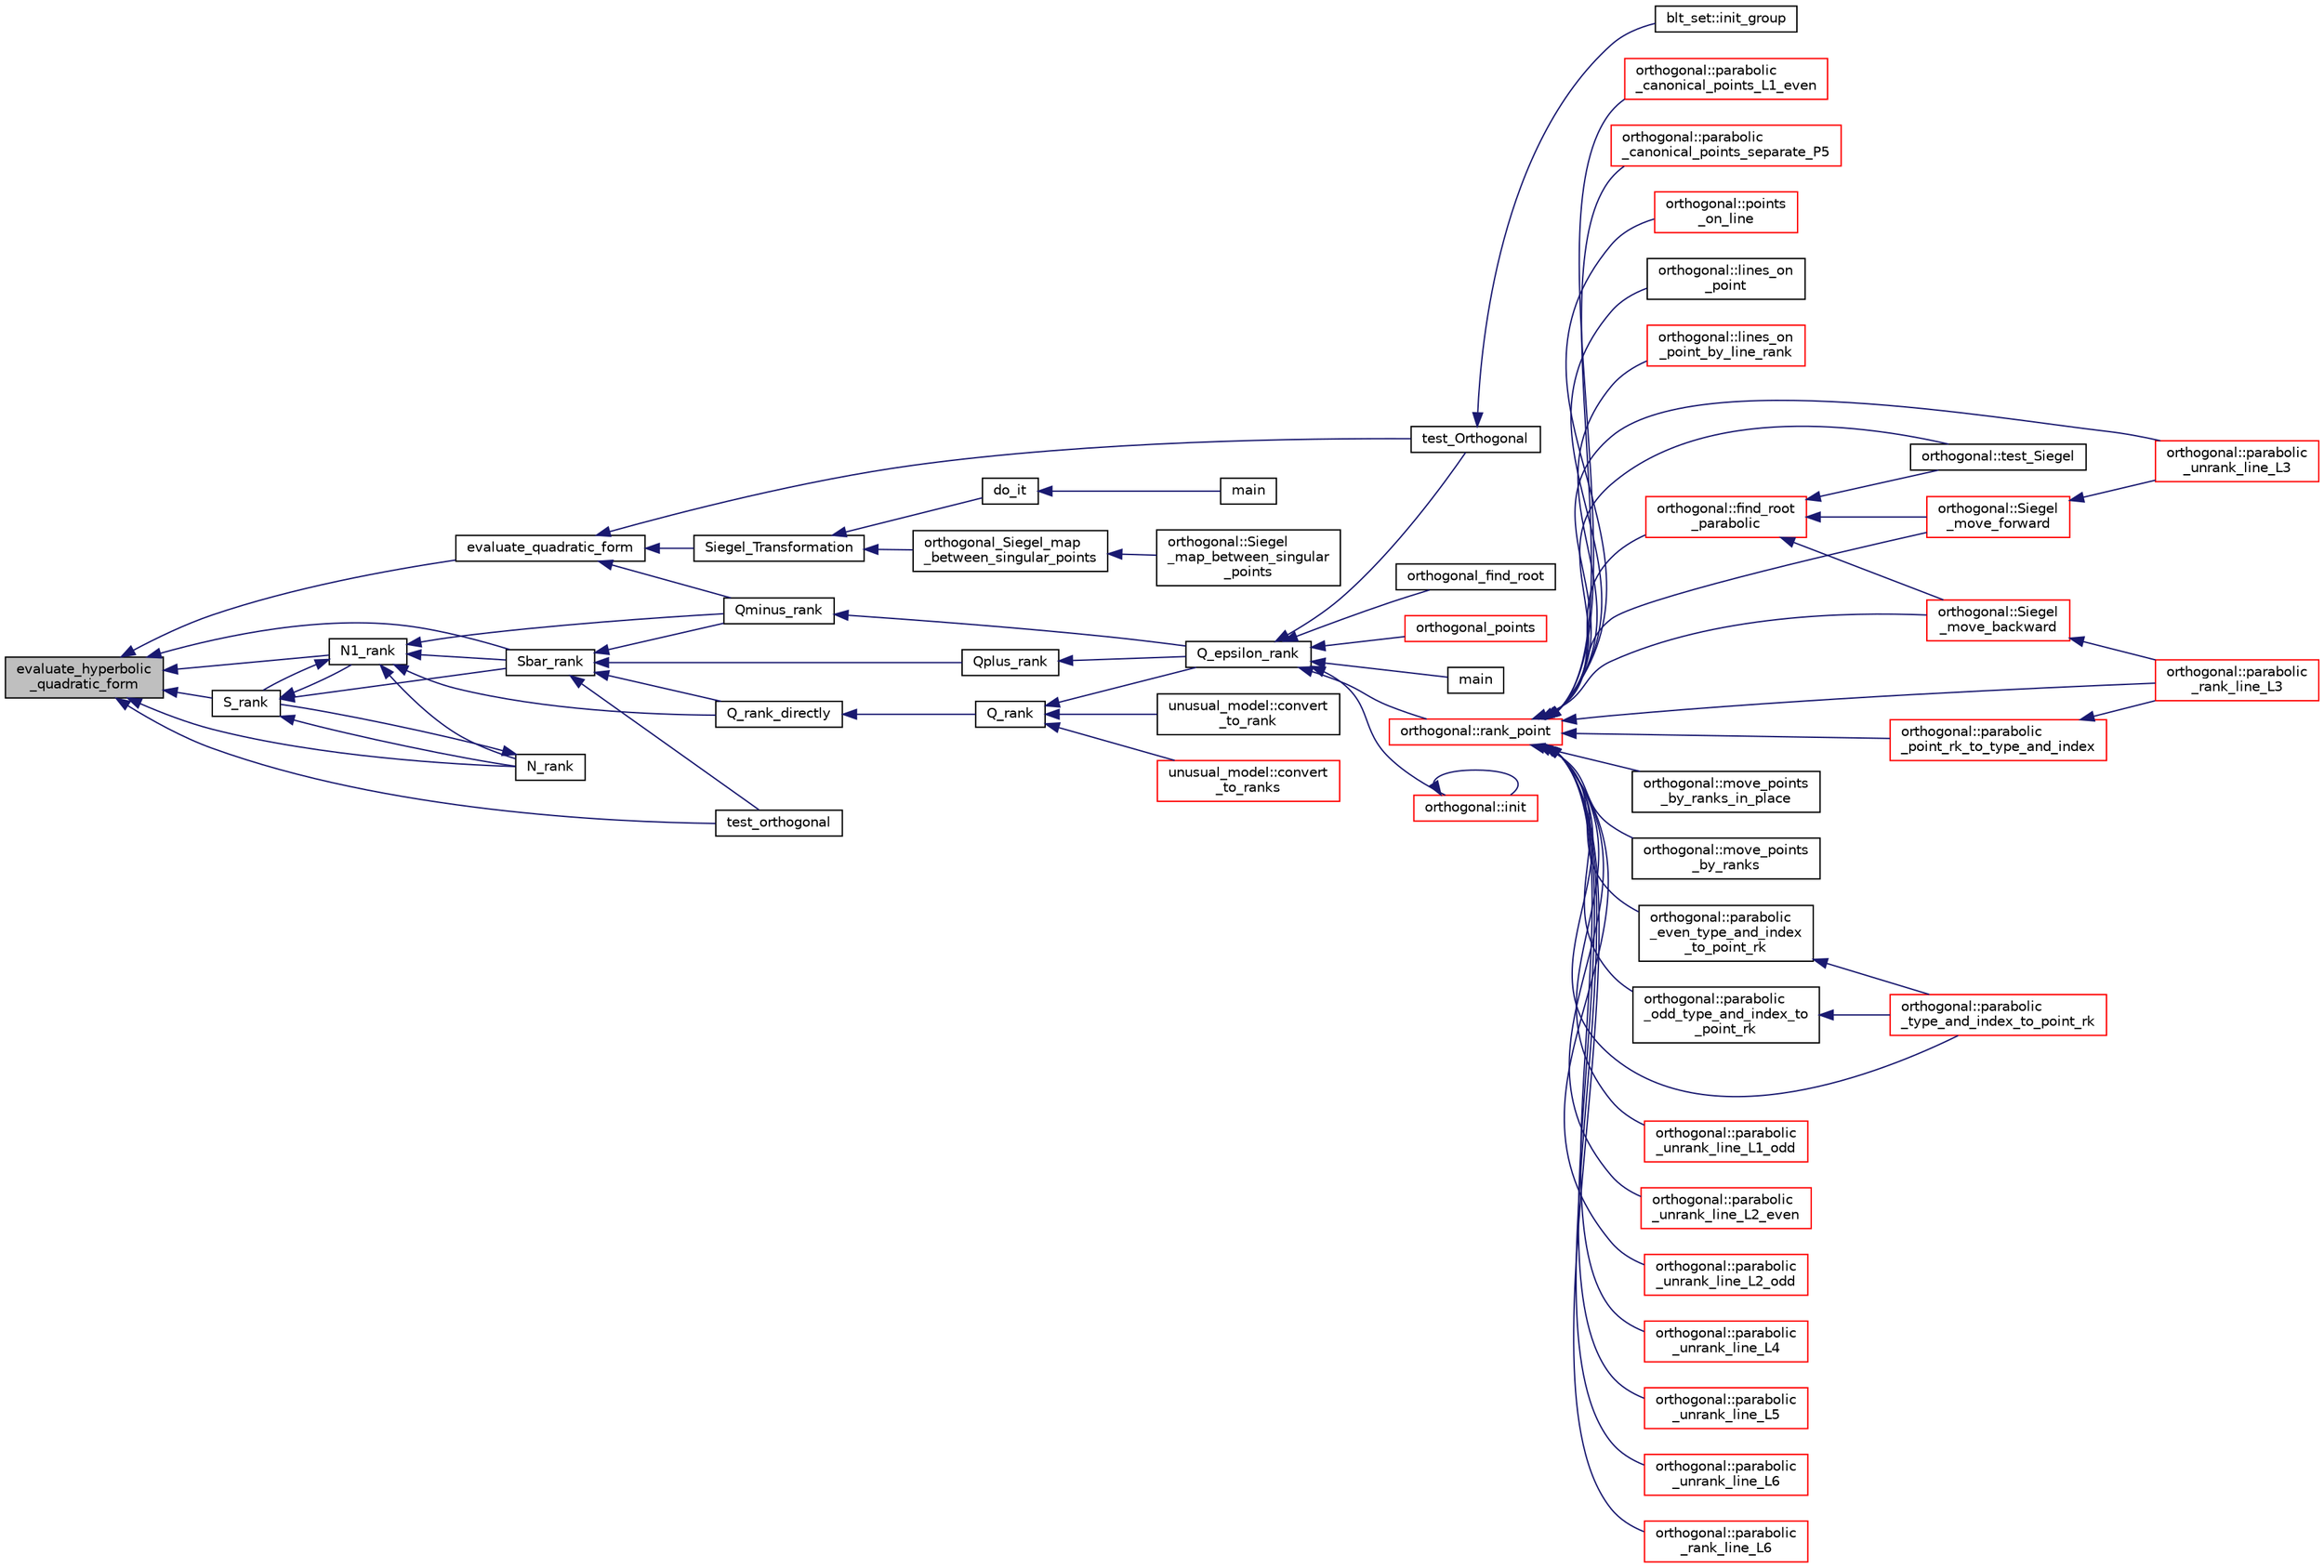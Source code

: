 digraph "evaluate_hyperbolic_quadratic_form"
{
  edge [fontname="Helvetica",fontsize="10",labelfontname="Helvetica",labelfontsize="10"];
  node [fontname="Helvetica",fontsize="10",shape=record];
  rankdir="LR";
  Node5138 [label="evaluate_hyperbolic\l_quadratic_form",height=0.2,width=0.4,color="black", fillcolor="grey75", style="filled", fontcolor="black"];
  Node5138 -> Node5139 [dir="back",color="midnightblue",fontsize="10",style="solid",fontname="Helvetica"];
  Node5139 [label="evaluate_quadratic_form",height=0.2,width=0.4,color="black", fillcolor="white", style="filled",URL="$db/da0/lib_2foundations_2geometry_2orthogonal__points_8_c.html#a4faa3ca9079fe60d4ad421506491ed6a"];
  Node5139 -> Node5140 [dir="back",color="midnightblue",fontsize="10",style="solid",fontname="Helvetica"];
  Node5140 [label="Qminus_rank",height=0.2,width=0.4,color="black", fillcolor="white", style="filled",URL="$db/da0/lib_2foundations_2geometry_2orthogonal__points_8_c.html#aec3e3dad3c2c12fa081edab0af2cb91a"];
  Node5140 -> Node5141 [dir="back",color="midnightblue",fontsize="10",style="solid",fontname="Helvetica"];
  Node5141 [label="Q_epsilon_rank",height=0.2,width=0.4,color="black", fillcolor="white", style="filled",URL="$db/da0/lib_2foundations_2geometry_2orthogonal__points_8_c.html#a0949e1151174e2988aa697cb31942e97"];
  Node5141 -> Node5142 [dir="back",color="midnightblue",fontsize="10",style="solid",fontname="Helvetica"];
  Node5142 [label="main",height=0.2,width=0.4,color="black", fillcolor="white", style="filled",URL="$d1/d15/apps_2combinatorics_2orthogonal_8_c.html#a3c04138a5bfe5d72780bb7e82a18e627"];
  Node5141 -> Node5143 [dir="back",color="midnightblue",fontsize="10",style="solid",fontname="Helvetica"];
  Node5143 [label="orthogonal::rank_point",height=0.2,width=0.4,color="red", fillcolor="white", style="filled",URL="$d7/daa/classorthogonal.html#adb4f1528590a804b3c011a68c9ebf655"];
  Node5143 -> Node5144 [dir="back",color="midnightblue",fontsize="10",style="solid",fontname="Helvetica"];
  Node5144 [label="orthogonal::points\l_on_line",height=0.2,width=0.4,color="red", fillcolor="white", style="filled",URL="$d7/daa/classorthogonal.html#afe1cc564902cc557d4d4d2ff85ee6839"];
  Node5143 -> Node5219 [dir="back",color="midnightblue",fontsize="10",style="solid",fontname="Helvetica"];
  Node5219 [label="orthogonal::lines_on\l_point",height=0.2,width=0.4,color="black", fillcolor="white", style="filled",URL="$d7/daa/classorthogonal.html#aa3249c7fddbc156af817fb274e41c914"];
  Node5143 -> Node5220 [dir="back",color="midnightblue",fontsize="10",style="solid",fontname="Helvetica"];
  Node5220 [label="orthogonal::lines_on\l_point_by_line_rank",height=0.2,width=0.4,color="red", fillcolor="white", style="filled",URL="$d7/daa/classorthogonal.html#adc21874b6da3cd3585c704994fb538aa"];
  Node5143 -> Node5240 [dir="back",color="midnightblue",fontsize="10",style="solid",fontname="Helvetica"];
  Node5240 [label="orthogonal::test_Siegel",height=0.2,width=0.4,color="black", fillcolor="white", style="filled",URL="$d7/daa/classorthogonal.html#ad6d248c572d92abe41416065addd4a69"];
  Node5143 -> Node5241 [dir="back",color="midnightblue",fontsize="10",style="solid",fontname="Helvetica"];
  Node5241 [label="orthogonal::move_points\l_by_ranks_in_place",height=0.2,width=0.4,color="black", fillcolor="white", style="filled",URL="$d7/daa/classorthogonal.html#a82fac7f7528e41392b5fe89860d4204d"];
  Node5143 -> Node5242 [dir="back",color="midnightblue",fontsize="10",style="solid",fontname="Helvetica"];
  Node5242 [label="orthogonal::move_points\l_by_ranks",height=0.2,width=0.4,color="black", fillcolor="white", style="filled",URL="$d7/daa/classorthogonal.html#a6b1b57c7b6114d7d51c9375fe5014b22"];
  Node5143 -> Node5243 [dir="back",color="midnightblue",fontsize="10",style="solid",fontname="Helvetica"];
  Node5243 [label="orthogonal::parabolic\l_type_and_index_to_point_rk",height=0.2,width=0.4,color="red", fillcolor="white", style="filled",URL="$d7/daa/classorthogonal.html#a67c316cf01b382762e6ac372f522d106"];
  Node5143 -> Node5493 [dir="back",color="midnightblue",fontsize="10",style="solid",fontname="Helvetica"];
  Node5493 [label="orthogonal::parabolic\l_even_type_and_index\l_to_point_rk",height=0.2,width=0.4,color="black", fillcolor="white", style="filled",URL="$d7/daa/classorthogonal.html#af43894039e8c5a8039f52b93dfa3ff77"];
  Node5493 -> Node5243 [dir="back",color="midnightblue",fontsize="10",style="solid",fontname="Helvetica"];
  Node5143 -> Node5494 [dir="back",color="midnightblue",fontsize="10",style="solid",fontname="Helvetica"];
  Node5494 [label="orthogonal::parabolic\l_odd_type_and_index_to\l_point_rk",height=0.2,width=0.4,color="black", fillcolor="white", style="filled",URL="$d7/daa/classorthogonal.html#aac70113614b52601e38b3ce8cbffbc9a"];
  Node5494 -> Node5243 [dir="back",color="midnightblue",fontsize="10",style="solid",fontname="Helvetica"];
  Node5143 -> Node5495 [dir="back",color="midnightblue",fontsize="10",style="solid",fontname="Helvetica"];
  Node5495 [label="orthogonal::parabolic\l_point_rk_to_type_and_index",height=0.2,width=0.4,color="red", fillcolor="white", style="filled",URL="$d7/daa/classorthogonal.html#aadca2791fa70e971edf85858b725502d"];
  Node5495 -> Node5486 [dir="back",color="midnightblue",fontsize="10",style="solid",fontname="Helvetica"];
  Node5486 [label="orthogonal::parabolic\l_rank_line_L3",height=0.2,width=0.4,color="red", fillcolor="white", style="filled",URL="$d7/daa/classorthogonal.html#afea1a02e2b439b28127cfa2a782da8c9"];
  Node5143 -> Node5474 [dir="back",color="midnightblue",fontsize="10",style="solid",fontname="Helvetica"];
  Node5474 [label="orthogonal::parabolic\l_unrank_line_L1_odd",height=0.2,width=0.4,color="red", fillcolor="white", style="filled",URL="$d7/daa/classorthogonal.html#af59966fe1bb32196deaafbe6849fdeb1"];
  Node5143 -> Node5481 [dir="back",color="midnightblue",fontsize="10",style="solid",fontname="Helvetica"];
  Node5481 [label="orthogonal::parabolic\l_unrank_line_L2_even",height=0.2,width=0.4,color="red", fillcolor="white", style="filled",URL="$d7/daa/classorthogonal.html#a57a7ad0d16ea67c0636c9f179eeed5d1"];
  Node5143 -> Node5482 [dir="back",color="midnightblue",fontsize="10",style="solid",fontname="Helvetica"];
  Node5482 [label="orthogonal::parabolic\l_unrank_line_L2_odd",height=0.2,width=0.4,color="red", fillcolor="white", style="filled",URL="$d7/daa/classorthogonal.html#a9ab8a29daee27c60803e2bf5026a9a9e"];
  Node5143 -> Node5485 [dir="back",color="midnightblue",fontsize="10",style="solid",fontname="Helvetica"];
  Node5485 [label="orthogonal::parabolic\l_unrank_line_L3",height=0.2,width=0.4,color="red", fillcolor="white", style="filled",URL="$d7/daa/classorthogonal.html#ae1edfba289a03ed4d383514c2b0dc4b7"];
  Node5143 -> Node5486 [dir="back",color="midnightblue",fontsize="10",style="solid",fontname="Helvetica"];
  Node5143 -> Node5487 [dir="back",color="midnightblue",fontsize="10",style="solid",fontname="Helvetica"];
  Node5487 [label="orthogonal::parabolic\l_unrank_line_L4",height=0.2,width=0.4,color="red", fillcolor="white", style="filled",URL="$d7/daa/classorthogonal.html#a6a30b6c7f59498ad8c7f2bec7c78d2ff"];
  Node5143 -> Node5489 [dir="back",color="midnightblue",fontsize="10",style="solid",fontname="Helvetica"];
  Node5489 [label="orthogonal::parabolic\l_unrank_line_L5",height=0.2,width=0.4,color="red", fillcolor="white", style="filled",URL="$d7/daa/classorthogonal.html#a77831b97ebbbc5d8103c5e7e0edfeb9b"];
  Node5143 -> Node5473 [dir="back",color="midnightblue",fontsize="10",style="solid",fontname="Helvetica"];
  Node5473 [label="orthogonal::parabolic\l_unrank_line_L6",height=0.2,width=0.4,color="red", fillcolor="white", style="filled",URL="$d7/daa/classorthogonal.html#a3fecd8b43b3e09d6b35e550850b11d56"];
  Node5143 -> Node5480 [dir="back",color="midnightblue",fontsize="10",style="solid",fontname="Helvetica"];
  Node5480 [label="orthogonal::parabolic\l_rank_line_L6",height=0.2,width=0.4,color="red", fillcolor="white", style="filled",URL="$d7/daa/classorthogonal.html#ab242f864cc2a012dee7c379649d2e566"];
  Node5143 -> Node5500 [dir="back",color="midnightblue",fontsize="10",style="solid",fontname="Helvetica"];
  Node5500 [label="orthogonal::find_root\l_parabolic",height=0.2,width=0.4,color="red", fillcolor="white", style="filled",URL="$d7/daa/classorthogonal.html#a2e4453bb31692707f8a9e8b660b2e136"];
  Node5500 -> Node5240 [dir="back",color="midnightblue",fontsize="10",style="solid",fontname="Helvetica"];
  Node5500 -> Node5503 [dir="back",color="midnightblue",fontsize="10",style="solid",fontname="Helvetica"];
  Node5503 [label="orthogonal::Siegel\l_move_forward",height=0.2,width=0.4,color="red", fillcolor="white", style="filled",URL="$d7/daa/classorthogonal.html#a065d0faccc00df42afd671dac644d480"];
  Node5503 -> Node5485 [dir="back",color="midnightblue",fontsize="10",style="solid",fontname="Helvetica"];
  Node5500 -> Node5505 [dir="back",color="midnightblue",fontsize="10",style="solid",fontname="Helvetica"];
  Node5505 [label="orthogonal::Siegel\l_move_backward",height=0.2,width=0.4,color="red", fillcolor="white", style="filled",URL="$d7/daa/classorthogonal.html#a365beaf002d1ffc9a600e73f1983e800"];
  Node5505 -> Node5486 [dir="back",color="midnightblue",fontsize="10",style="solid",fontname="Helvetica"];
  Node5143 -> Node5503 [dir="back",color="midnightblue",fontsize="10",style="solid",fontname="Helvetica"];
  Node5143 -> Node5505 [dir="back",color="midnightblue",fontsize="10",style="solid",fontname="Helvetica"];
  Node5143 -> Node5507 [dir="back",color="midnightblue",fontsize="10",style="solid",fontname="Helvetica"];
  Node5507 [label="orthogonal::parabolic\l_canonical_points_L1_even",height=0.2,width=0.4,color="red", fillcolor="white", style="filled",URL="$d7/daa/classorthogonal.html#ab0b604545d072f29150a4004ca96444b"];
  Node5143 -> Node5510 [dir="back",color="midnightblue",fontsize="10",style="solid",fontname="Helvetica"];
  Node5510 [label="orthogonal::parabolic\l_canonical_points_separate_P5",height=0.2,width=0.4,color="red", fillcolor="white", style="filled",URL="$d7/daa/classorthogonal.html#a8d0027eb77931aa6f8651f392b9b4e79"];
  Node5141 -> Node5247 [dir="back",color="midnightblue",fontsize="10",style="solid",fontname="Helvetica"];
  Node5247 [label="orthogonal::init",height=0.2,width=0.4,color="red", fillcolor="white", style="filled",URL="$d7/daa/classorthogonal.html#a8bd53ba30f34ac50889503f0f3ef6deb"];
  Node5247 -> Node5247 [dir="back",color="midnightblue",fontsize="10",style="solid",fontname="Helvetica"];
  Node5141 -> Node5520 [dir="back",color="midnightblue",fontsize="10",style="solid",fontname="Helvetica"];
  Node5520 [label="test_Orthogonal",height=0.2,width=0.4,color="black", fillcolor="white", style="filled",URL="$db/da0/lib_2foundations_2geometry_2orthogonal__points_8_c.html#a071f90f8a33649e2d4a8f5c9a401a4f4"];
  Node5520 -> Node5462 [dir="back",color="midnightblue",fontsize="10",style="solid",fontname="Helvetica"];
  Node5462 [label="blt_set::init_group",height=0.2,width=0.4,color="black", fillcolor="white", style="filled",URL="$d1/d3d/classblt__set.html#a9e5aede3bbac6f5e1dd31a8965bba200"];
  Node5141 -> Node5521 [dir="back",color="midnightblue",fontsize="10",style="solid",fontname="Helvetica"];
  Node5521 [label="orthogonal_find_root",height=0.2,width=0.4,color="black", fillcolor="white", style="filled",URL="$db/da0/lib_2foundations_2geometry_2orthogonal__points_8_c.html#a6c7b16f839dc3e1ee95f61a37139c8a0"];
  Node5141 -> Node5522 [dir="back",color="midnightblue",fontsize="10",style="solid",fontname="Helvetica"];
  Node5522 [label="orthogonal_points",height=0.2,width=0.4,color="red", fillcolor="white", style="filled",URL="$d7/d83/points_8_c.html#a2a86a595e599aecd619f0046595252e4"];
  Node5139 -> Node5524 [dir="back",color="midnightblue",fontsize="10",style="solid",fontname="Helvetica"];
  Node5524 [label="Siegel_Transformation",height=0.2,width=0.4,color="black", fillcolor="white", style="filled",URL="$db/da0/lib_2foundations_2geometry_2orthogonal__points_8_c.html#a126317c4062c73932a8e94268c0205cb"];
  Node5524 -> Node5525 [dir="back",color="midnightblue",fontsize="10",style="solid",fontname="Helvetica"];
  Node5525 [label="do_it",height=0.2,width=0.4,color="black", fillcolor="white", style="filled",URL="$d1/d84/orthogonal__group_8_c.html#a9b56334a3d1e584953aa0af91765100c"];
  Node5525 -> Node5526 [dir="back",color="midnightblue",fontsize="10",style="solid",fontname="Helvetica"];
  Node5526 [label="main",height=0.2,width=0.4,color="black", fillcolor="white", style="filled",URL="$d1/d84/orthogonal__group_8_c.html#a3c04138a5bfe5d72780bb7e82a18e627"];
  Node5524 -> Node5527 [dir="back",color="midnightblue",fontsize="10",style="solid",fontname="Helvetica"];
  Node5527 [label="orthogonal_Siegel_map\l_between_singular_points",height=0.2,width=0.4,color="black", fillcolor="white", style="filled",URL="$db/da0/lib_2foundations_2geometry_2orthogonal__points_8_c.html#a2c6c42534b7915aacd84bb9725488fa9"];
  Node5527 -> Node5528 [dir="back",color="midnightblue",fontsize="10",style="solid",fontname="Helvetica"];
  Node5528 [label="orthogonal::Siegel\l_map_between_singular\l_points",height=0.2,width=0.4,color="black", fillcolor="white", style="filled",URL="$d7/daa/classorthogonal.html#a69dd8beb5401fd5f326ca6687296bc2f"];
  Node5139 -> Node5520 [dir="back",color="midnightblue",fontsize="10",style="solid",fontname="Helvetica"];
  Node5138 -> Node5529 [dir="back",color="midnightblue",fontsize="10",style="solid",fontname="Helvetica"];
  Node5529 [label="S_rank",height=0.2,width=0.4,color="black", fillcolor="white", style="filled",URL="$db/da0/lib_2foundations_2geometry_2orthogonal__points_8_c.html#a3a31f4ab7622dfd1d56e995cee509faa"];
  Node5529 -> Node5530 [dir="back",color="midnightblue",fontsize="10",style="solid",fontname="Helvetica"];
  Node5530 [label="N_rank",height=0.2,width=0.4,color="black", fillcolor="white", style="filled",URL="$db/da0/lib_2foundations_2geometry_2orthogonal__points_8_c.html#a750a27350273e325e879377a9ee17bbb"];
  Node5530 -> Node5529 [dir="back",color="midnightblue",fontsize="10",style="solid",fontname="Helvetica"];
  Node5529 -> Node5531 [dir="back",color="midnightblue",fontsize="10",style="solid",fontname="Helvetica"];
  Node5531 [label="N1_rank",height=0.2,width=0.4,color="black", fillcolor="white", style="filled",URL="$db/da0/lib_2foundations_2geometry_2orthogonal__points_8_c.html#aeb5e4527dd73fce52439f30400b9946a"];
  Node5531 -> Node5532 [dir="back",color="midnightblue",fontsize="10",style="solid",fontname="Helvetica"];
  Node5532 [label="Q_rank_directly",height=0.2,width=0.4,color="black", fillcolor="white", style="filled",URL="$db/da0/lib_2foundations_2geometry_2orthogonal__points_8_c.html#a5f856abfc1a984dc77a7e21a239ab88e"];
  Node5532 -> Node5533 [dir="back",color="midnightblue",fontsize="10",style="solid",fontname="Helvetica"];
  Node5533 [label="Q_rank",height=0.2,width=0.4,color="black", fillcolor="white", style="filled",URL="$db/da0/lib_2foundations_2geometry_2orthogonal__points_8_c.html#ad2671f4db3224df1e22494b9d946375e"];
  Node5533 -> Node5141 [dir="back",color="midnightblue",fontsize="10",style="solid",fontname="Helvetica"];
  Node5533 -> Node5534 [dir="back",color="midnightblue",fontsize="10",style="solid",fontname="Helvetica"];
  Node5534 [label="unusual_model::convert\l_to_ranks",height=0.2,width=0.4,color="red", fillcolor="white", style="filled",URL="$dc/d50/classunusual__model.html#ab5cdb8ec08ae842b6ae4831385e9934b"];
  Node5533 -> Node5543 [dir="back",color="midnightblue",fontsize="10",style="solid",fontname="Helvetica"];
  Node5543 [label="unusual_model::convert\l_to_rank",height=0.2,width=0.4,color="black", fillcolor="white", style="filled",URL="$dc/d50/classunusual__model.html#ac3c9a8673189d7f889ff019f1c2a9bf7"];
  Node5531 -> Node5140 [dir="back",color="midnightblue",fontsize="10",style="solid",fontname="Helvetica"];
  Node5531 -> Node5529 [dir="back",color="midnightblue",fontsize="10",style="solid",fontname="Helvetica"];
  Node5531 -> Node5530 [dir="back",color="midnightblue",fontsize="10",style="solid",fontname="Helvetica"];
  Node5531 -> Node5544 [dir="back",color="midnightblue",fontsize="10",style="solid",fontname="Helvetica"];
  Node5544 [label="Sbar_rank",height=0.2,width=0.4,color="black", fillcolor="white", style="filled",URL="$db/da0/lib_2foundations_2geometry_2orthogonal__points_8_c.html#a9f987613e1f3dd623ce4032443a5a4a3"];
  Node5544 -> Node5532 [dir="back",color="midnightblue",fontsize="10",style="solid",fontname="Helvetica"];
  Node5544 -> Node5545 [dir="back",color="midnightblue",fontsize="10",style="solid",fontname="Helvetica"];
  Node5545 [label="Qplus_rank",height=0.2,width=0.4,color="black", fillcolor="white", style="filled",URL="$db/da0/lib_2foundations_2geometry_2orthogonal__points_8_c.html#aaa1be357d007a845ce2866169d63afb7"];
  Node5545 -> Node5141 [dir="back",color="midnightblue",fontsize="10",style="solid",fontname="Helvetica"];
  Node5544 -> Node5140 [dir="back",color="midnightblue",fontsize="10",style="solid",fontname="Helvetica"];
  Node5544 -> Node5546 [dir="back",color="midnightblue",fontsize="10",style="solid",fontname="Helvetica"];
  Node5546 [label="test_orthogonal",height=0.2,width=0.4,color="black", fillcolor="white", style="filled",URL="$db/da0/lib_2foundations_2geometry_2orthogonal__points_8_c.html#ac991de424f12f1e96291c9df540caf16"];
  Node5529 -> Node5544 [dir="back",color="midnightblue",fontsize="10",style="solid",fontname="Helvetica"];
  Node5138 -> Node5530 [dir="back",color="midnightblue",fontsize="10",style="solid",fontname="Helvetica"];
  Node5138 -> Node5531 [dir="back",color="midnightblue",fontsize="10",style="solid",fontname="Helvetica"];
  Node5138 -> Node5544 [dir="back",color="midnightblue",fontsize="10",style="solid",fontname="Helvetica"];
  Node5138 -> Node5546 [dir="back",color="midnightblue",fontsize="10",style="solid",fontname="Helvetica"];
}
